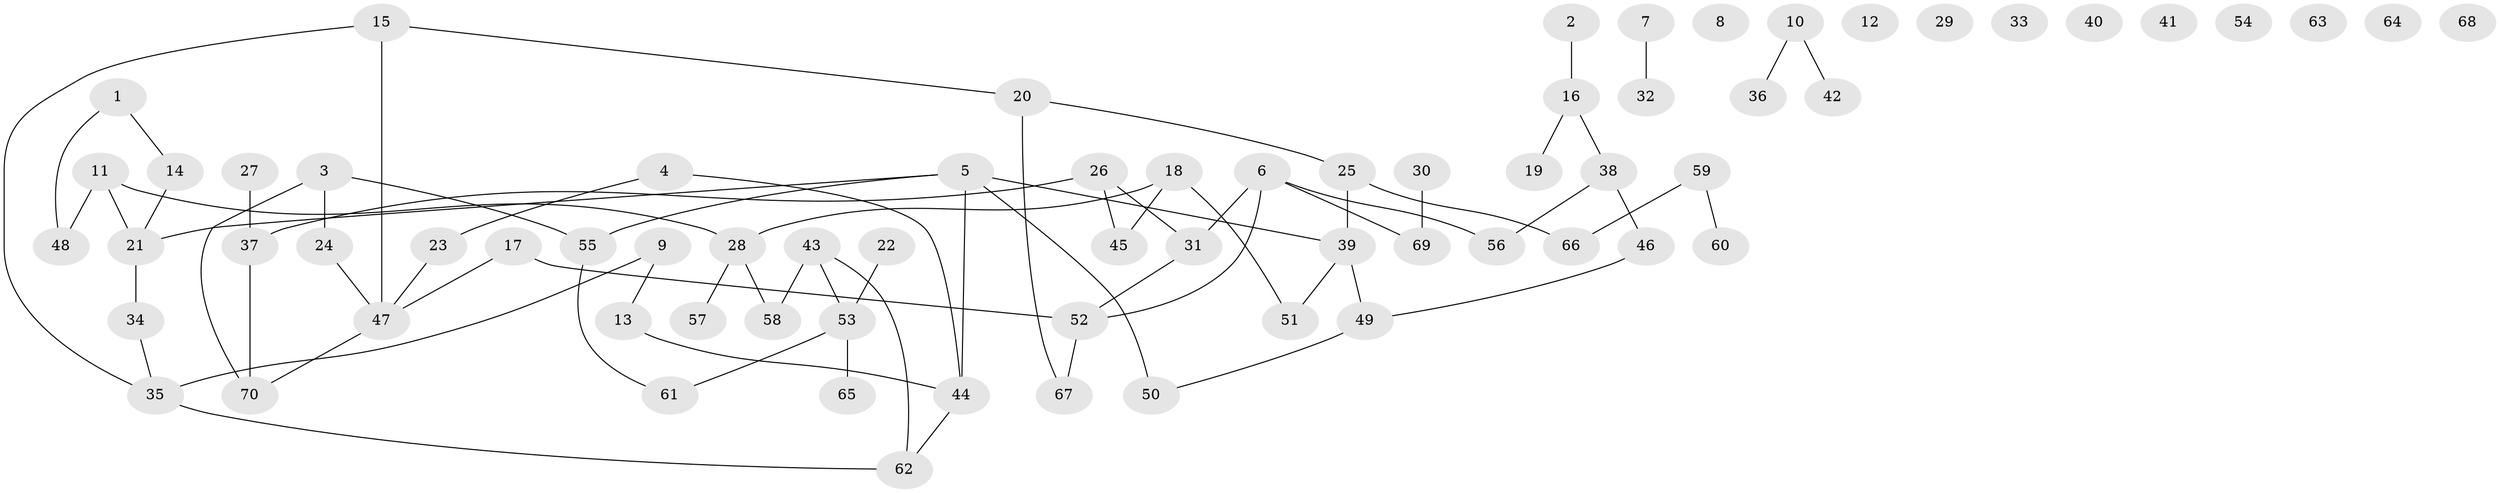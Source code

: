 // Generated by graph-tools (version 1.1) at 2025/39/03/09/25 04:39:33]
// undirected, 70 vertices, 73 edges
graph export_dot {
graph [start="1"]
  node [color=gray90,style=filled];
  1;
  2;
  3;
  4;
  5;
  6;
  7;
  8;
  9;
  10;
  11;
  12;
  13;
  14;
  15;
  16;
  17;
  18;
  19;
  20;
  21;
  22;
  23;
  24;
  25;
  26;
  27;
  28;
  29;
  30;
  31;
  32;
  33;
  34;
  35;
  36;
  37;
  38;
  39;
  40;
  41;
  42;
  43;
  44;
  45;
  46;
  47;
  48;
  49;
  50;
  51;
  52;
  53;
  54;
  55;
  56;
  57;
  58;
  59;
  60;
  61;
  62;
  63;
  64;
  65;
  66;
  67;
  68;
  69;
  70;
  1 -- 14;
  1 -- 48;
  2 -- 16;
  3 -- 24;
  3 -- 55;
  3 -- 70;
  4 -- 23;
  4 -- 44;
  5 -- 21;
  5 -- 39;
  5 -- 44;
  5 -- 50;
  5 -- 55;
  6 -- 31;
  6 -- 52;
  6 -- 56;
  6 -- 69;
  7 -- 32;
  9 -- 13;
  9 -- 35;
  10 -- 36;
  10 -- 42;
  11 -- 21;
  11 -- 28;
  11 -- 48;
  13 -- 44;
  14 -- 21;
  15 -- 20;
  15 -- 35;
  15 -- 47;
  16 -- 19;
  16 -- 38;
  17 -- 47;
  17 -- 52;
  18 -- 28;
  18 -- 45;
  18 -- 51;
  20 -- 25;
  20 -- 67;
  21 -- 34;
  22 -- 53;
  23 -- 47;
  24 -- 47;
  25 -- 39;
  25 -- 66;
  26 -- 31;
  26 -- 37;
  26 -- 45;
  27 -- 37;
  28 -- 57;
  28 -- 58;
  30 -- 69;
  31 -- 52;
  34 -- 35;
  35 -- 62;
  37 -- 70;
  38 -- 46;
  38 -- 56;
  39 -- 49;
  39 -- 51;
  43 -- 53;
  43 -- 58;
  43 -- 62;
  44 -- 62;
  46 -- 49;
  47 -- 70;
  49 -- 50;
  52 -- 67;
  53 -- 61;
  53 -- 65;
  55 -- 61;
  59 -- 60;
  59 -- 66;
}
